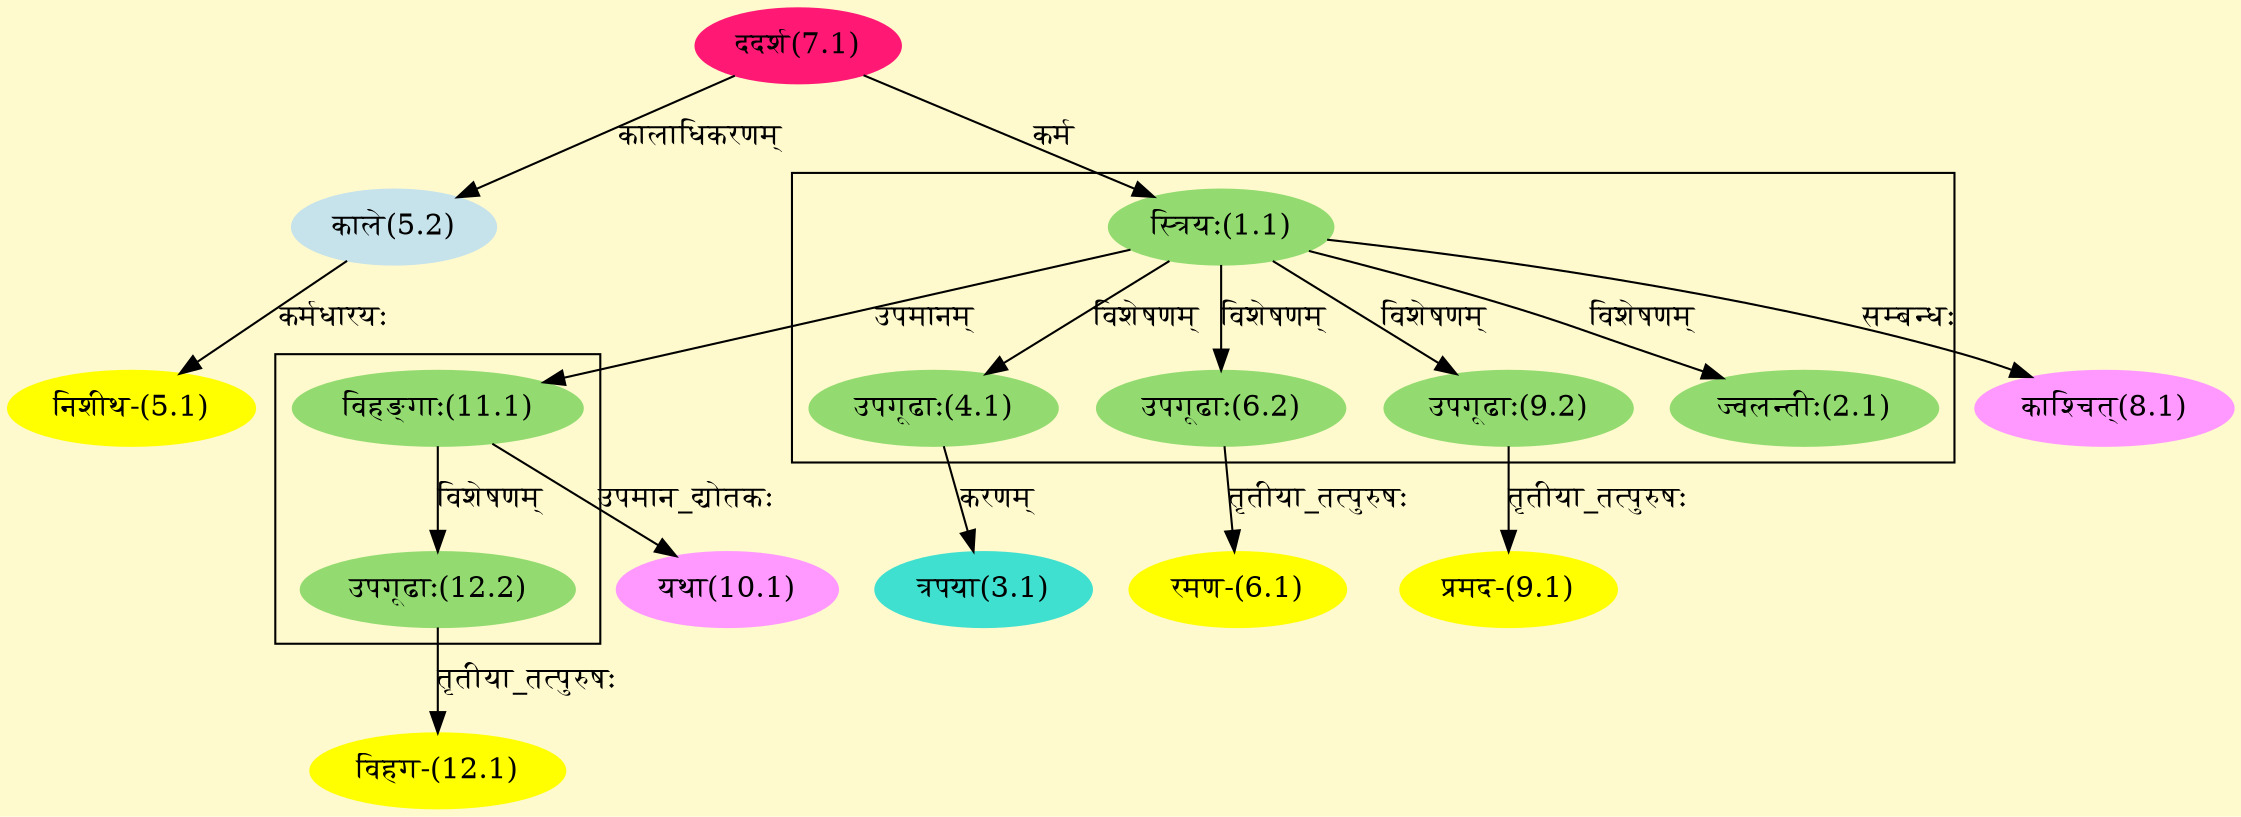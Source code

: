 digraph G{
rankdir=BT;
 compound=true;
 bgcolor="lemonchiffon1";

subgraph cluster_1{
Node2_1 [style=filled, color="#93DB70" label = "ज्वलन्तीः(2.1)"]
Node1_1 [style=filled, color="#93DB70" label = "स्त्रियः(1.1)"]
Node4_1 [style=filled, color="#93DB70" label = "उपगूढाः(4.1)"]
Node6_2 [style=filled, color="#93DB70" label = "उपगूढाः(6.2)"]
Node9_2 [style=filled, color="#93DB70" label = "उपगूढाः(9.2)"]

}

subgraph cluster_2{
Node12_2 [style=filled, color="#93DB70" label = "उपगूढाः(12.2)"]
Node11_1 [style=filled, color="#93DB70" label = "विहङ्गाः(11.1)"]

}
Node1_1 [style=filled, color="#93DB70" label = "स्त्रियः(1.1)"]
Node7_1 [style=filled, color="#FF1975" label = "ददर्श(7.1)"]
Node3_1 [style=filled, color="#40E0D0" label = "त्रपया(3.1)"]
Node4_1 [style=filled, color="#93DB70" label = "उपगूढाः(4.1)"]
Node5_1 [style=filled, color="#FFFF00" label = "निशीथ-(5.1)"]
Node5_2 [style=filled, color="#C6E2EB" label = "काले(5.2)"]
Node6_1 [style=filled, color="#FFFF00" label = "रमण-(6.1)"]
Node6_2 [style=filled, color="#93DB70" label = "उपगूढाः(6.2)"]
Node [style=filled, color="" label = "()"]
Node8_1 [style=filled, color="#FF99FF" label = "काश्चित्(8.1)"]
Node9_1 [style=filled, color="#FFFF00" label = "प्रमद-(9.1)"]
Node9_2 [style=filled, color="#93DB70" label = "उपगूढाः(9.2)"]
Node10_1 [style=filled, color="#FF99FF" label = "यथा(10.1)"]
Node11_1 [style=filled, color="#93DB70" label = "विहङ्गाः(11.1)"]
Node12_1 [style=filled, color="#FFFF00" label = "विहग-(12.1)"]
Node12_2 [style=filled, color="#93DB70" label = "उपगूढाः(12.2)"]
/* Start of Relations section */

Node1_1 -> Node7_1 [  label="कर्म"  dir="back" ]
Node2_1 -> Node1_1 [  label="विशेषणम्"  dir="back" ]
Node3_1 -> Node4_1 [  label="करणम्"  dir="back" ]
Node4_1 -> Node1_1 [  label="विशेषणम्"  dir="back" ]
Node5_1 -> Node5_2 [  label="कर्मधारयः"  dir="back" ]
Node5_2 -> Node7_1 [  label="कालाधिकरणम्"  dir="back" ]
Node6_1 -> Node6_2 [  label="तृतीया_तत्पुरुषः"  dir="back" ]
Node6_2 -> Node1_1 [  label="विशेषणम्"  dir="back" ]
Node8_1 -> Node1_1 [  label="सम्बन्धः"  dir="back" ]
Node9_1 -> Node9_2 [  label="तृतीया_तत्पुरुषः"  dir="back" ]
Node9_2 -> Node1_1 [  label="विशेषणम्"  dir="back" ]
Node10_1 -> Node11_1 [  label="उपमान_द्योतकः"  dir="back" ]
Node11_1 -> Node1_1 [  label="उपमानम्"  dir="back" ]
Node12_1 -> Node12_2 [  label="तृतीया_तत्पुरुषः"  dir="back" ]
Node12_2 -> Node11_1 [  label="विशेषणम्"  dir="back" ]
}
